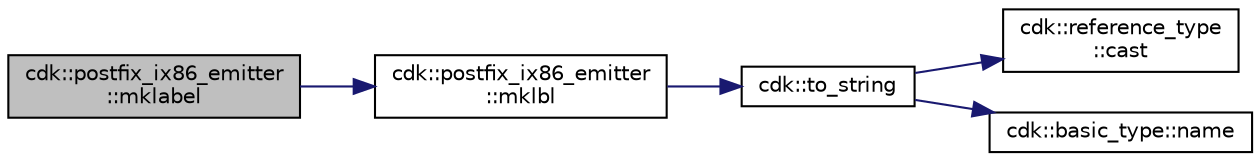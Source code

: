 digraph "cdk::postfix_ix86_emitter::mklabel"
{
 // INTERACTIVE_SVG=YES
 // LATEX_PDF_SIZE
  edge [fontname="Helvetica",fontsize="10",labelfontname="Helvetica",labelfontsize="10"];
  node [fontname="Helvetica",fontsize="10",shape=record];
  rankdir="LR";
  Node1 [label="cdk::postfix_ix86_emitter\l::mklabel",height=0.2,width=0.4,color="black", fillcolor="grey75", style="filled", fontcolor="black",tooltip=" "];
  Node1 -> Node2 [color="midnightblue",fontsize="10",style="solid"];
  Node2 [label="cdk::postfix_ix86_emitter\l::mklbl",height=0.2,width=0.4,color="black", fillcolor="white", style="filled",URL="$classcdk_1_1postfix__ix86__emitter.html#ab1e4b03159a3f06400ee778dec85ca80",tooltip=" "];
  Node2 -> Node3 [color="midnightblue",fontsize="10",style="solid"];
  Node3 [label="cdk::to_string",height=0.2,width=0.4,color="black", fillcolor="white", style="filled",URL="$namespacecdk.html#a98c8dbe05622371e70ef810735615a08",tooltip=" "];
  Node3 -> Node4 [color="midnightblue",fontsize="10",style="solid"];
  Node4 [label="cdk::reference_type\l::cast",height=0.2,width=0.4,color="black", fillcolor="white", style="filled",URL="$structcdk_1_1reference__type.html#adf370b7dfaad69bfb2cde71f52fc0492",tooltip=" "];
  Node3 -> Node5 [color="midnightblue",fontsize="10",style="solid"];
  Node5 [label="cdk::basic_type::name",height=0.2,width=0.4,color="black", fillcolor="white", style="filled",URL="$classcdk_1_1basic__type.html#abf3074f6fac2ec308cb2a2f7a70d797c",tooltip=" "];
}
